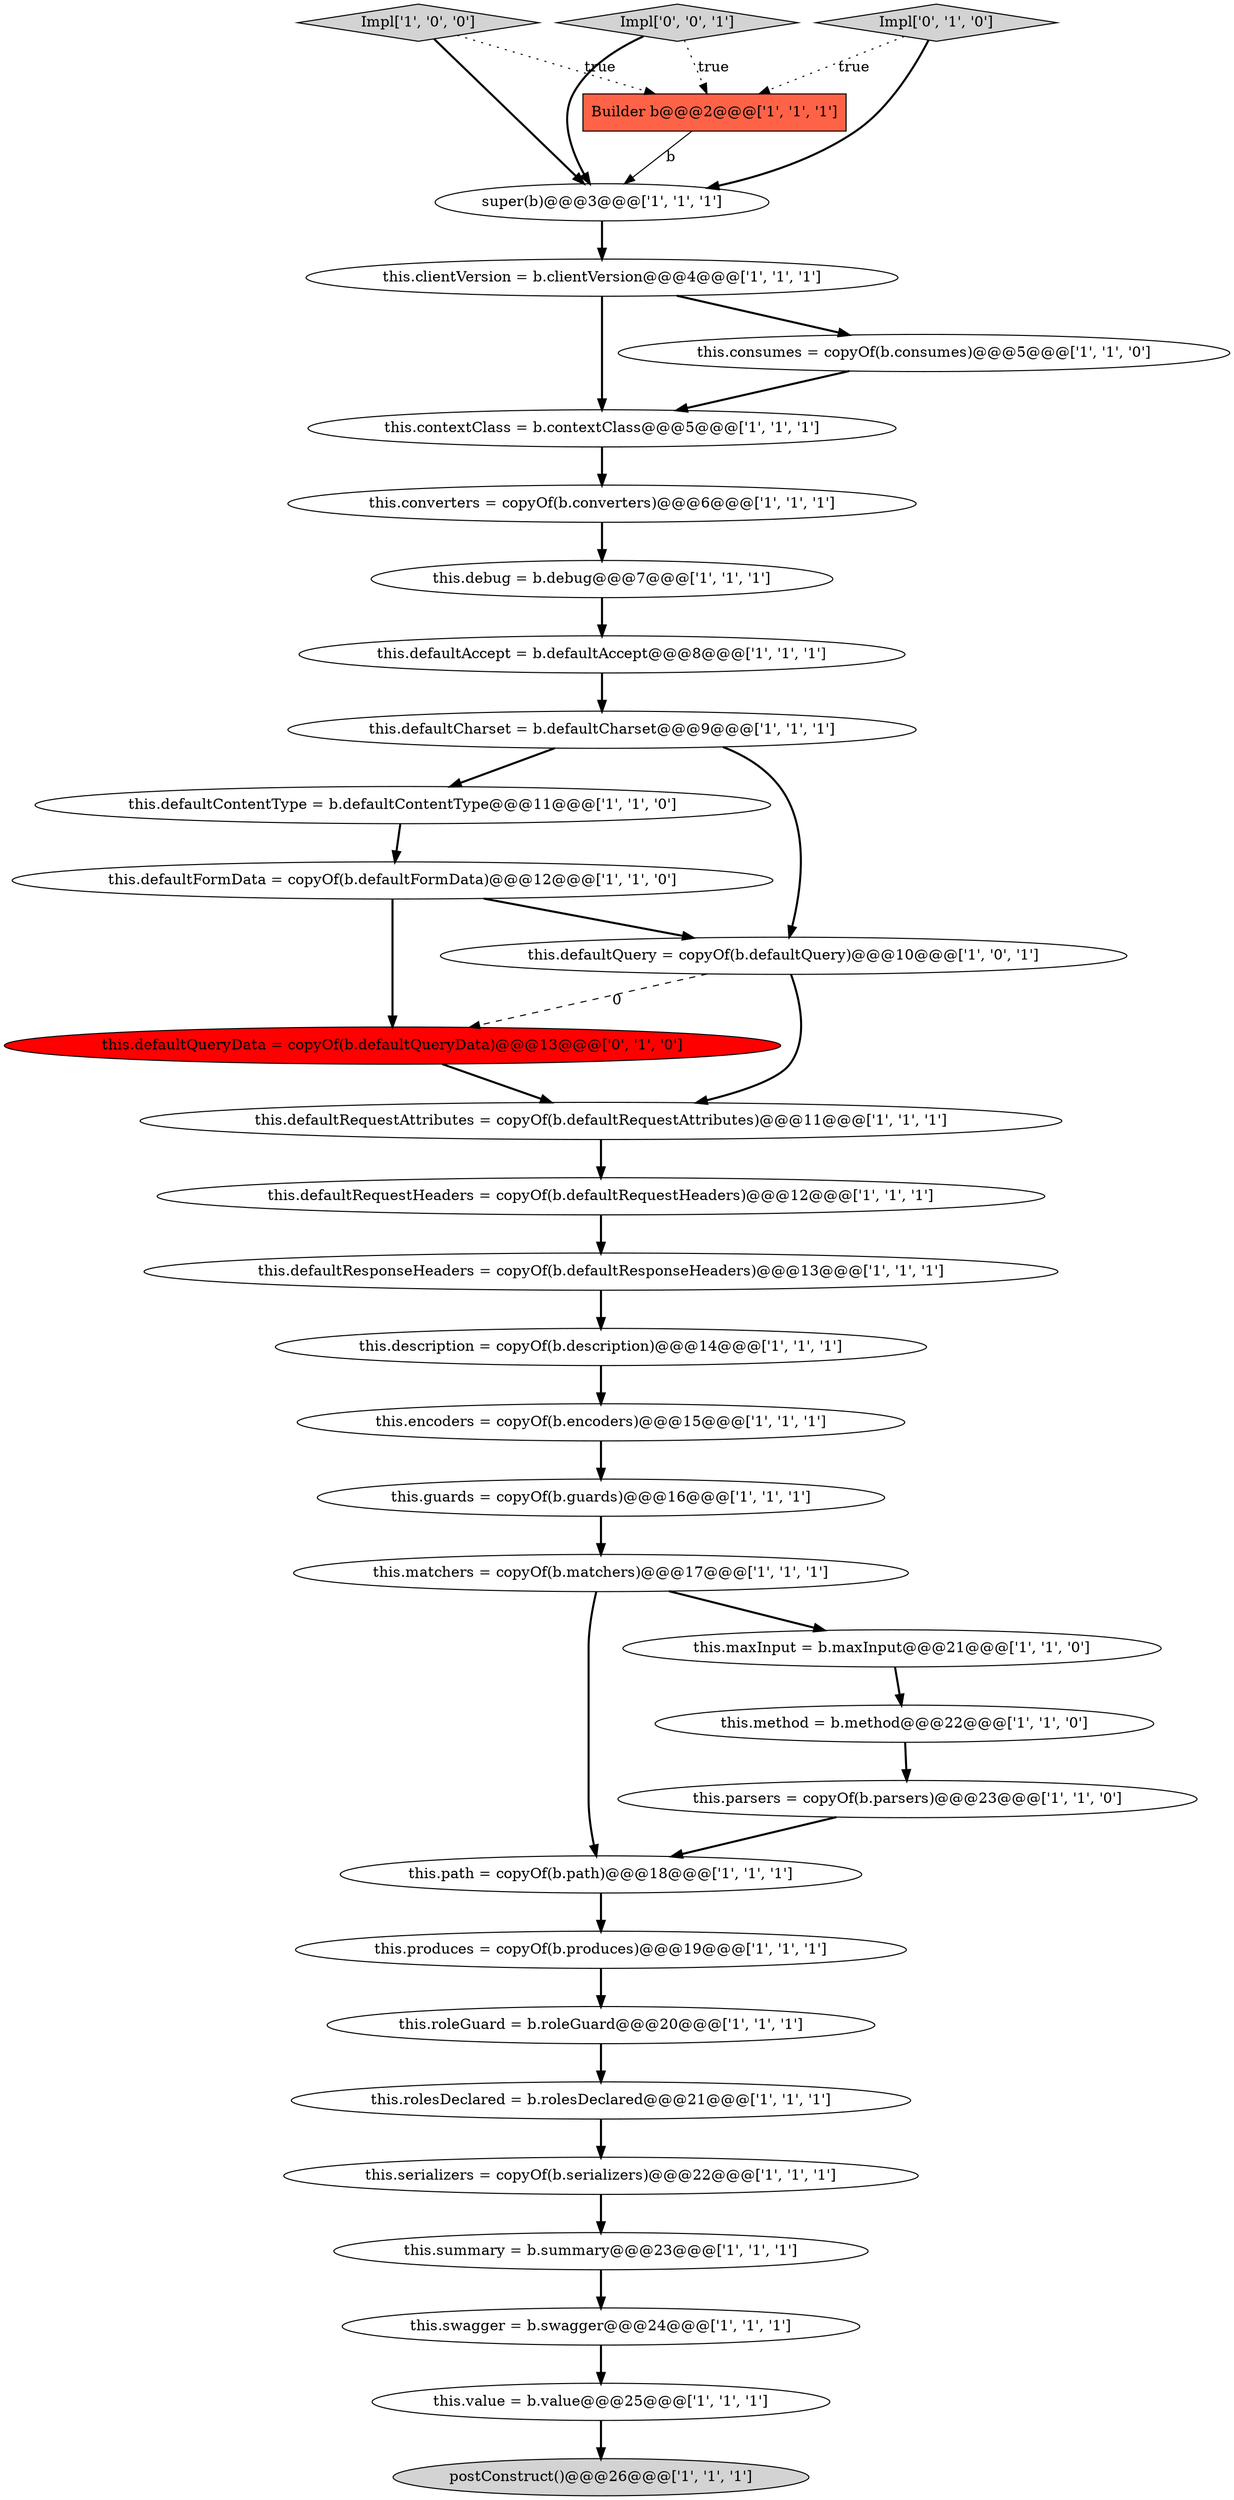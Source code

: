 digraph {
6 [style = filled, label = "this.defaultFormData = copyOf(b.defaultFormData)@@@12@@@['1', '1', '0']", fillcolor = white, shape = ellipse image = "AAA0AAABBB1BBB"];
18 [style = filled, label = "this.clientVersion = b.clientVersion@@@4@@@['1', '1', '1']", fillcolor = white, shape = ellipse image = "AAA0AAABBB1BBB"];
8 [style = filled, label = "this.converters = copyOf(b.converters)@@@6@@@['1', '1', '1']", fillcolor = white, shape = ellipse image = "AAA0AAABBB1BBB"];
29 [style = filled, label = "this.serializers = copyOf(b.serializers)@@@22@@@['1', '1', '1']", fillcolor = white, shape = ellipse image = "AAA0AAABBB1BBB"];
1 [style = filled, label = "this.defaultContentType = b.defaultContentType@@@11@@@['1', '1', '0']", fillcolor = white, shape = ellipse image = "AAA0AAABBB1BBB"];
28 [style = filled, label = "this.defaultResponseHeaders = copyOf(b.defaultResponseHeaders)@@@13@@@['1', '1', '1']", fillcolor = white, shape = ellipse image = "AAA0AAABBB1BBB"];
10 [style = filled, label = "this.swagger = b.swagger@@@24@@@['1', '1', '1']", fillcolor = white, shape = ellipse image = "AAA0AAABBB1BBB"];
23 [style = filled, label = "this.roleGuard = b.roleGuard@@@20@@@['1', '1', '1']", fillcolor = white, shape = ellipse image = "AAA0AAABBB1BBB"];
15 [style = filled, label = "this.maxInput = b.maxInput@@@21@@@['1', '1', '0']", fillcolor = white, shape = ellipse image = "AAA0AAABBB1BBB"];
0 [style = filled, label = "postConstruct()@@@26@@@['1', '1', '1']", fillcolor = lightgray, shape = ellipse image = "AAA0AAABBB1BBB"];
33 [style = filled, label = "this.defaultQueryData = copyOf(b.defaultQueryData)@@@13@@@['0', '1', '0']", fillcolor = red, shape = ellipse image = "AAA1AAABBB2BBB"];
13 [style = filled, label = "this.rolesDeclared = b.rolesDeclared@@@21@@@['1', '1', '1']", fillcolor = white, shape = ellipse image = "AAA0AAABBB1BBB"];
14 [style = filled, label = "this.summary = b.summary@@@23@@@['1', '1', '1']", fillcolor = white, shape = ellipse image = "AAA0AAABBB1BBB"];
24 [style = filled, label = "this.encoders = copyOf(b.encoders)@@@15@@@['1', '1', '1']", fillcolor = white, shape = ellipse image = "AAA0AAABBB1BBB"];
16 [style = filled, label = "this.guards = copyOf(b.guards)@@@16@@@['1', '1', '1']", fillcolor = white, shape = ellipse image = "AAA0AAABBB1BBB"];
19 [style = filled, label = "this.matchers = copyOf(b.matchers)@@@17@@@['1', '1', '1']", fillcolor = white, shape = ellipse image = "AAA0AAABBB1BBB"];
31 [style = filled, label = "Impl['1', '0', '0']", fillcolor = lightgray, shape = diamond image = "AAA0AAABBB1BBB"];
7 [style = filled, label = "super(b)@@@3@@@['1', '1', '1']", fillcolor = white, shape = ellipse image = "AAA0AAABBB1BBB"];
4 [style = filled, label = "this.consumes = copyOf(b.consumes)@@@5@@@['1', '1', '0']", fillcolor = white, shape = ellipse image = "AAA0AAABBB1BBB"];
11 [style = filled, label = "this.value = b.value@@@25@@@['1', '1', '1']", fillcolor = white, shape = ellipse image = "AAA0AAABBB1BBB"];
20 [style = filled, label = "Builder b@@@2@@@['1', '1', '1']", fillcolor = tomato, shape = box image = "AAA0AAABBB1BBB"];
25 [style = filled, label = "this.defaultAccept = b.defaultAccept@@@8@@@['1', '1', '1']", fillcolor = white, shape = ellipse image = "AAA0AAABBB1BBB"];
27 [style = filled, label = "this.produces = copyOf(b.produces)@@@19@@@['1', '1', '1']", fillcolor = white, shape = ellipse image = "AAA0AAABBB1BBB"];
34 [style = filled, label = "Impl['0', '0', '1']", fillcolor = lightgray, shape = diamond image = "AAA0AAABBB3BBB"];
3 [style = filled, label = "this.method = b.method@@@22@@@['1', '1', '0']", fillcolor = white, shape = ellipse image = "AAA0AAABBB1BBB"];
5 [style = filled, label = "this.description = copyOf(b.description)@@@14@@@['1', '1', '1']", fillcolor = white, shape = ellipse image = "AAA0AAABBB1BBB"];
30 [style = filled, label = "this.defaultQuery = copyOf(b.defaultQuery)@@@10@@@['1', '0', '1']", fillcolor = white, shape = ellipse image = "AAA0AAABBB1BBB"];
21 [style = filled, label = "this.defaultCharset = b.defaultCharset@@@9@@@['1', '1', '1']", fillcolor = white, shape = ellipse image = "AAA0AAABBB1BBB"];
2 [style = filled, label = "this.debug = b.debug@@@7@@@['1', '1', '1']", fillcolor = white, shape = ellipse image = "AAA0AAABBB1BBB"];
12 [style = filled, label = "this.defaultRequestHeaders = copyOf(b.defaultRequestHeaders)@@@12@@@['1', '1', '1']", fillcolor = white, shape = ellipse image = "AAA0AAABBB1BBB"];
17 [style = filled, label = "this.defaultRequestAttributes = copyOf(b.defaultRequestAttributes)@@@11@@@['1', '1', '1']", fillcolor = white, shape = ellipse image = "AAA0AAABBB1BBB"];
9 [style = filled, label = "this.contextClass = b.contextClass@@@5@@@['1', '1', '1']", fillcolor = white, shape = ellipse image = "AAA0AAABBB1BBB"];
32 [style = filled, label = "Impl['0', '1', '0']", fillcolor = lightgray, shape = diamond image = "AAA0AAABBB2BBB"];
22 [style = filled, label = "this.path = copyOf(b.path)@@@18@@@['1', '1', '1']", fillcolor = white, shape = ellipse image = "AAA0AAABBB1BBB"];
26 [style = filled, label = "this.parsers = copyOf(b.parsers)@@@23@@@['1', '1', '0']", fillcolor = white, shape = ellipse image = "AAA0AAABBB1BBB"];
4->9 [style = bold, label=""];
28->5 [style = bold, label=""];
30->17 [style = bold, label=""];
12->28 [style = bold, label=""];
32->20 [style = dotted, label="true"];
3->26 [style = bold, label=""];
14->10 [style = bold, label=""];
34->7 [style = bold, label=""];
32->7 [style = bold, label=""];
21->30 [style = bold, label=""];
34->20 [style = dotted, label="true"];
20->7 [style = solid, label="b"];
16->19 [style = bold, label=""];
9->8 [style = bold, label=""];
15->3 [style = bold, label=""];
31->20 [style = dotted, label="true"];
30->33 [style = dashed, label="0"];
31->7 [style = bold, label=""];
26->22 [style = bold, label=""];
24->16 [style = bold, label=""];
13->29 [style = bold, label=""];
17->12 [style = bold, label=""];
1->6 [style = bold, label=""];
11->0 [style = bold, label=""];
18->4 [style = bold, label=""];
8->2 [style = bold, label=""];
22->27 [style = bold, label=""];
23->13 [style = bold, label=""];
6->33 [style = bold, label=""];
5->24 [style = bold, label=""];
21->1 [style = bold, label=""];
29->14 [style = bold, label=""];
18->9 [style = bold, label=""];
7->18 [style = bold, label=""];
27->23 [style = bold, label=""];
19->15 [style = bold, label=""];
2->25 [style = bold, label=""];
19->22 [style = bold, label=""];
25->21 [style = bold, label=""];
33->17 [style = bold, label=""];
10->11 [style = bold, label=""];
6->30 [style = bold, label=""];
}
